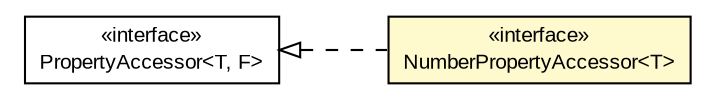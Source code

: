 #!/usr/local/bin/dot
#
# Class diagram 
# Generated by UMLGraph version R5_6-24-gf6e263 (http://www.umlgraph.org/)
#

digraph G {
	edge [fontname="arial",fontsize=10,labelfontname="arial",labelfontsize=10];
	node [fontname="arial",fontsize=10,shape=plaintext];
	nodesep=0.25;
	ranksep=0.5;
	rankdir=LR;
	// org.turbogwt.mvp.databind.client.property.PropertyAccessor<T, F>
	c1067 [label=<<table title="org.turbogwt.mvp.databind.client.property.PropertyAccessor" border="0" cellborder="1" cellspacing="0" cellpadding="2" port="p" href="./PropertyAccessor.html">
		<tr><td><table border="0" cellspacing="0" cellpadding="1">
<tr><td align="center" balign="center"> &#171;interface&#187; </td></tr>
<tr><td align="center" balign="center"> PropertyAccessor&lt;T, F&gt; </td></tr>
		</table></td></tr>
		</table>>, URL="./PropertyAccessor.html", fontname="arial", fontcolor="black", fontsize=10.0];
	// org.turbogwt.mvp.databind.client.property.NumberPropertyAccessor<T>
	c1068 [label=<<table title="org.turbogwt.mvp.databind.client.property.NumberPropertyAccessor" border="0" cellborder="1" cellspacing="0" cellpadding="2" port="p" bgcolor="lemonChiffon" href="./NumberPropertyAccessor.html">
		<tr><td><table border="0" cellspacing="0" cellpadding="1">
<tr><td align="center" balign="center"> &#171;interface&#187; </td></tr>
<tr><td align="center" balign="center"> NumberPropertyAccessor&lt;T&gt; </td></tr>
		</table></td></tr>
		</table>>, URL="./NumberPropertyAccessor.html", fontname="arial", fontcolor="black", fontsize=10.0];
	//org.turbogwt.mvp.databind.client.property.NumberPropertyAccessor<T> implements org.turbogwt.mvp.databind.client.property.PropertyAccessor<T, F>
	c1067:p -> c1068:p [dir=back,arrowtail=empty,style=dashed];
}

